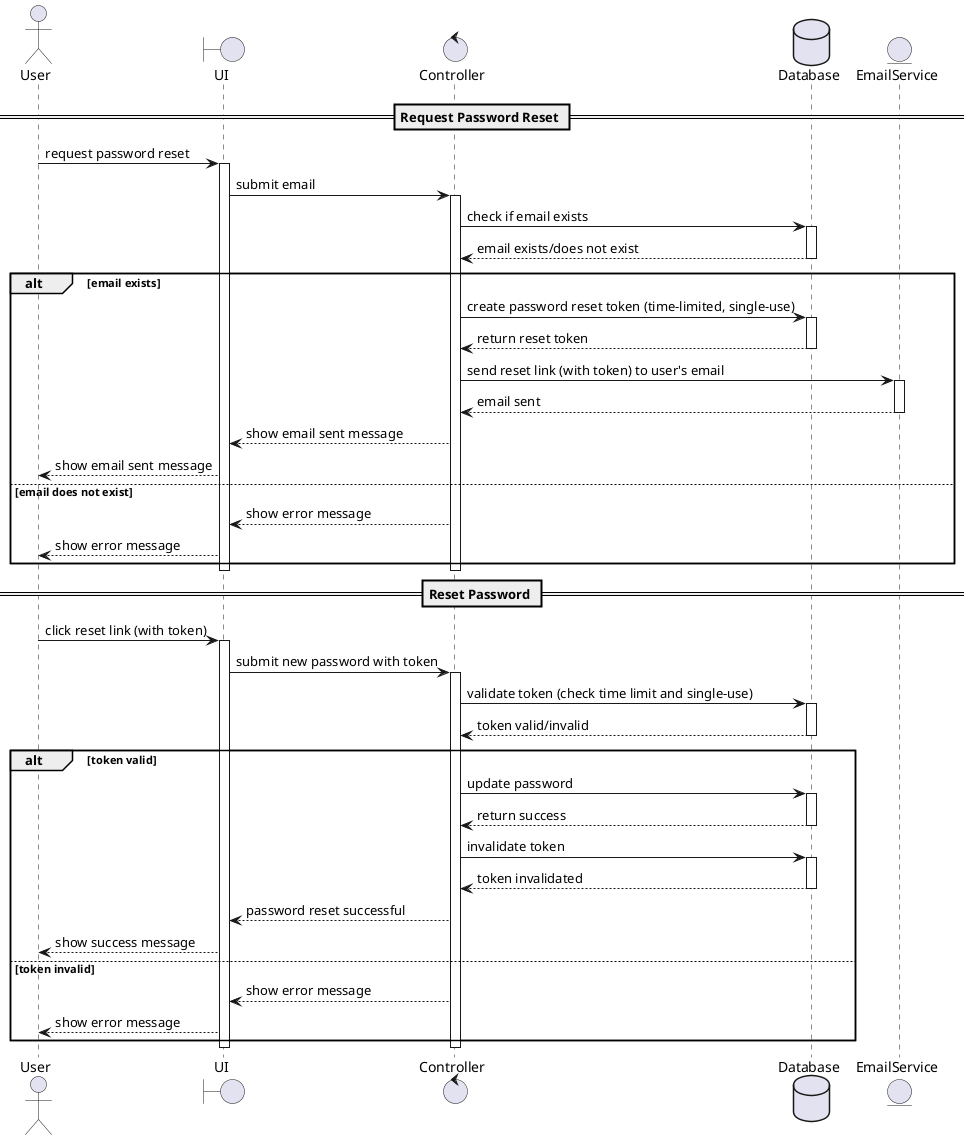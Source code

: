 @startuml
actor User
boundary UI
control Controller
database Database
entity EmailService

== Request Password Reset ==

User -> UI : request password reset
activate UI

UI -> Controller : submit email
activate Controller

Controller -> Database : check if email exists
activate Database
Database --> Controller : email exists/does not exist
deactivate Database

alt email exists
    Controller -> Database : create password reset token (time-limited, single-use)
    activate Database
    Database --> Controller : return reset token
    deactivate Database

    Controller -> EmailService : send reset link (with token) to user's email
    activate EmailService
    EmailService --> Controller : email sent
    deactivate EmailService

    Controller --> UI : show email sent message
    UI --> User : show email sent message
else email does not exist
    Controller --> UI : show error message
    UI --> User : show error message
end
deactivate Controller
deactivate UI

== Reset Password ==

User -> UI : click reset link (with token)
activate UI

UI -> Controller : submit new password with token
activate Controller

Controller -> Database : validate token (check time limit and single-use)
activate Database
Database --> Controller : token valid/invalid
deactivate Database

alt token valid
    Controller -> Database : update password
    activate Database
    Database --> Controller : return success
    deactivate Database

    Controller -> Database : invalidate token
    activate Database
    Database --> Controller : token invalidated
    deactivate Database

    Controller --> UI : password reset successful
    UI --> User : show success message
else token invalid
    Controller --> UI : show error message
    UI --> User : show error message
end
deactivate Controller
deactivate UI

@enduml
